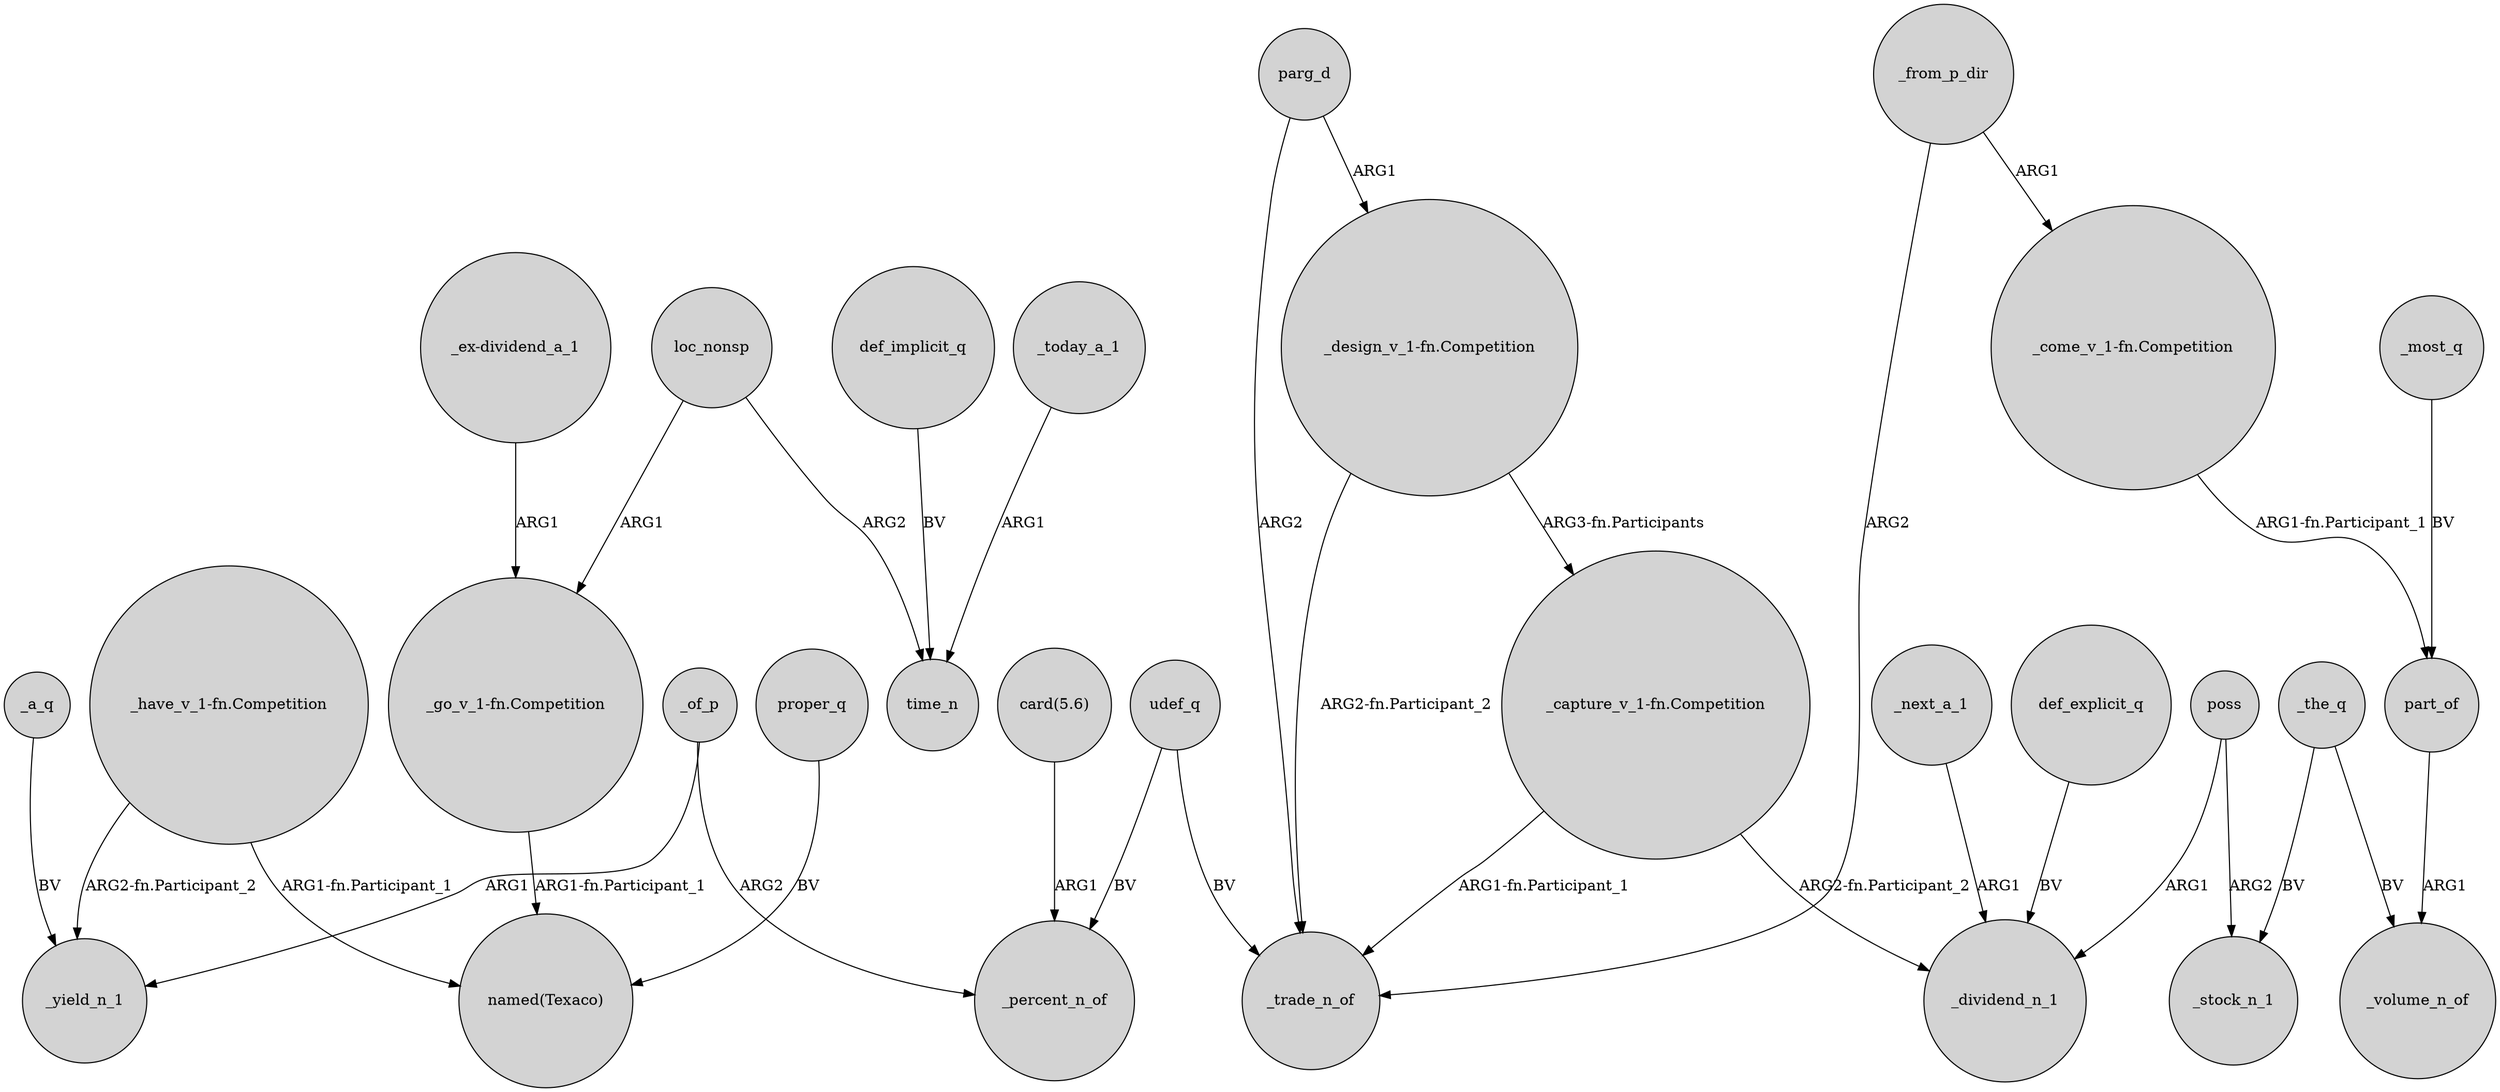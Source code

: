 digraph {
	node [shape=circle style=filled]
	_of_p -> _yield_n_1 [label=ARG1]
	"_have_v_1-fn.Competition" -> "named(Texaco)" [label="ARG1-fn.Participant_1"]
	loc_nonsp -> "_go_v_1-fn.Competition" [label=ARG1]
	"card(5.6)" -> _percent_n_of [label=ARG1]
	"_capture_v_1-fn.Competition" -> _trade_n_of [label="ARG1-fn.Participant_1"]
	"_design_v_1-fn.Competition" -> _trade_n_of [label="ARG2-fn.Participant_2"]
	poss -> _dividend_n_1 [label=ARG1]
	_next_a_1 -> _dividend_n_1 [label=ARG1]
	parg_d -> _trade_n_of [label=ARG2]
	def_explicit_q -> _dividend_n_1 [label=BV]
	"_go_v_1-fn.Competition" -> "named(Texaco)" [label="ARG1-fn.Participant_1"]
	proper_q -> "named(Texaco)" [label=BV]
	_the_q -> _stock_n_1 [label=BV]
	_most_q -> part_of [label=BV]
	udef_q -> _percent_n_of [label=BV]
	"_ex-dividend_a_1" -> "_go_v_1-fn.Competition" [label=ARG1]
	part_of -> _volume_n_of [label=ARG1]
	"_have_v_1-fn.Competition" -> _yield_n_1 [label="ARG2-fn.Participant_2"]
	"_design_v_1-fn.Competition" -> "_capture_v_1-fn.Competition" [label="ARG3-fn.Participants"]
	"_come_v_1-fn.Competition" -> part_of [label="ARG1-fn.Participant_1"]
	_from_p_dir -> _trade_n_of [label=ARG2]
	udef_q -> _trade_n_of [label=BV]
	_the_q -> _volume_n_of [label=BV]
	_today_a_1 -> time_n [label=ARG1]
	loc_nonsp -> time_n [label=ARG2]
	"_capture_v_1-fn.Competition" -> _dividend_n_1 [label="ARG2-fn.Participant_2"]
	_from_p_dir -> "_come_v_1-fn.Competition" [label=ARG1]
	poss -> _stock_n_1 [label=ARG2]
	_a_q -> _yield_n_1 [label=BV]
	parg_d -> "_design_v_1-fn.Competition" [label=ARG1]
	def_implicit_q -> time_n [label=BV]
	_of_p -> _percent_n_of [label=ARG2]
}
